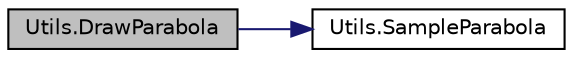 digraph "Utils.DrawParabola"
{
 // INTERACTIVE_SVG=YES
 // LATEX_PDF_SIZE
  edge [fontname="Helvetica",fontsize="10",labelfontname="Helvetica",labelfontsize="10"];
  node [fontname="Helvetica",fontsize="10",shape=record];
  rankdir="LR";
  Node1 [label="Utils.DrawParabola",height=0.2,width=0.4,color="black", fillcolor="grey75", style="filled", fontcolor="black",tooltip="Draw a Parabola with Gizmos and Handles between point a to b with max height of h"];
  Node1 -> Node2 [color="midnightblue",fontsize="10",style="solid",fontname="Helvetica"];
  Node2 [label="Utils.SampleParabola",height=0.2,width=0.4,color="black", fillcolor="white", style="filled",URL="$class_utils.html#a580583fa87a47fc50a5c2acca2f806b2",tooltip="Get position from a parabola defined by start and end, height, and time"];
}

